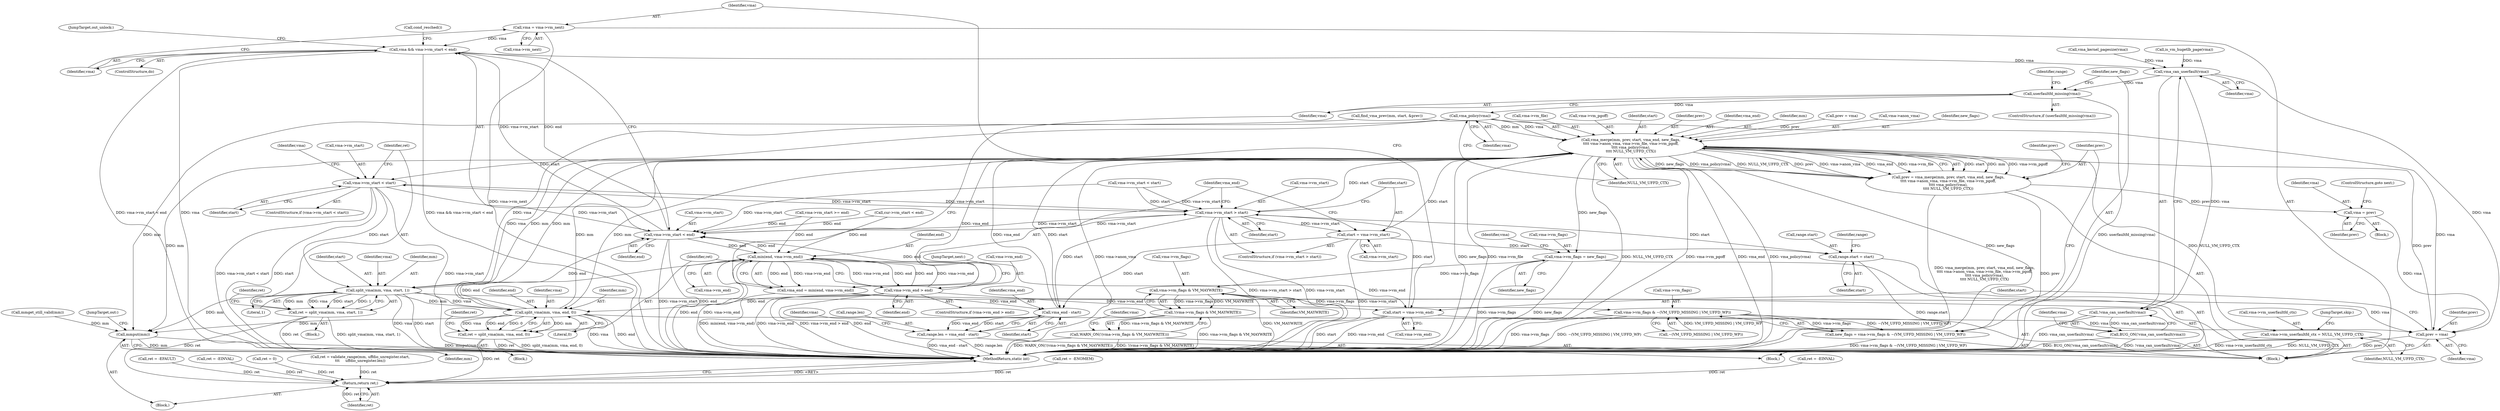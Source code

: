 digraph "0_linux_04f5866e41fb70690e28397487d8bd8eea7d712a_4@pointer" {
"1000449" [label="(Call,vma = vma->vm_next)"];
"1000454" [label="(Call,vma && vma->vm_start < end)"];
"1000298" [label="(Call,vma_can_userfault(vma))"];
"1000297" [label="(Call,!vma_can_userfault(vma))"];
"1000296" [label="(Call,BUG_ON(!vma_can_userfault(vma)))"];
"1000334" [label="(Call,userfaultfd_missing(vma))"];
"1000385" [label="(Call,vma_policy(vma))"];
"1000370" [label="(Call,vma_merge(mm, prev, start, vma_end, new_flags,\n\t\t\t\t vma->anon_vma, vma->vm_file, vma->vm_pgoff,\n\t\t\t\t vma_policy(vma),\n\t\t\t\t NULL_VM_UFFD_CTX))"];
"1000368" [label="(Call,prev = vma_merge(mm, prev, start, vma_end, new_flags,\n\t\t\t\t vma->anon_vma, vma->vm_file, vma->vm_pgoff,\n\t\t\t\t vma_policy(vma),\n\t\t\t\t NULL_VM_UFFD_CTX))"];
"1000391" [label="(Call,vma = prev)"];
"1000441" [label="(Call,prev = vma)"];
"1000396" [label="(Call,vma->vm_start < start)"];
"1000316" [label="(Call,vma->vm_start > start)"];
"1000321" [label="(Call,start = vma->vm_start)"];
"1000338" [label="(Call,range.start = start)"];
"1000347" [label="(Call,vma_end - start)"];
"1000343" [label="(Call,range.len = vma_end - start)"];
"1000456" [label="(Call,vma->vm_start < end)"];
"1000328" [label="(Call,min(end, vma->vm_end))"];
"1000326" [label="(Call,vma_end = min(end, vma->vm_end))"];
"1000413" [label="(Call,vma->vm_end > end)"];
"1000421" [label="(Call,split_vma(mm, vma, end, 0))"];
"1000419" [label="(Call,ret = split_vma(mm, vma, end, 0))"];
"1000470" [label="(Return,return ret;)"];
"1000467" [label="(Call,mmput(mm))"];
"1000444" [label="(Call,start = vma->vm_end)"];
"1000404" [label="(Call,split_vma(mm, vma, start, 1))"];
"1000402" [label="(Call,ret = split_vma(mm, vma, start, 1))"];
"1000430" [label="(Call,vma->vm_flags = new_flags)"];
"1000310" [label="(Call,vma->vm_flags & VM_MAYWRITE)"];
"1000309" [label="(Call,!(vma->vm_flags & VM_MAYWRITE))"];
"1000308" [label="(Call,WARN_ON(!(vma->vm_flags & VM_MAYWRITE)))"];
"1000360" [label="(Call,vma->vm_flags & ~(VM_UFFD_MISSING | VM_UFFD_WP))"];
"1000358" [label="(Call,new_flags = vma->vm_flags & ~(VM_UFFD_MISSING | VM_UFFD_WP))"];
"1000435" [label="(Call,vma->vm_userfaultfd_ctx = NULL_VM_UFFD_CTX)"];
"1000435" [label="(Call,vma->vm_userfaultfd_ctx = NULL_VM_UFFD_CTX)"];
"1000321" [label="(Call,start = vma->vm_start)"];
"1000170" [label="(Call,ret = -ENOMEM)"];
"1000200" [label="(Call,ret = -EINVAL)"];
"1000347" [label="(Call,vma_end - start)"];
"1000322" [label="(Identifier,start)"];
"1000314" [label="(Identifier,VM_MAYWRITE)"];
"1000442" [label="(Identifier,prev)"];
"1000133" [label="(Call,ret = -EFAULT)"];
"1000348" [label="(Identifier,vma_end)"];
"1000404" [label="(Call,split_vma(mm, vma, start, 1))"];
"1000344" [label="(Call,range.len)"];
"1000413" [label="(Call,vma->vm_end > end)"];
"1000212" [label="(Call,is_vm_hugetlb_page(vma))"];
"1000455" [label="(Identifier,vma)"];
"1000410" [label="(Identifier,ret)"];
"1000370" [label="(Call,vma_merge(mm, prev, start, vma_end, new_flags,\n\t\t\t\t vma->anon_vma, vma->vm_file, vma->vm_pgoff,\n\t\t\t\t vma_policy(vma),\n\t\t\t\t NULL_VM_UFFD_CTX))"];
"1000472" [label="(MethodReturn,static int)"];
"1000309" [label="(Call,!(vma->vm_flags & VM_MAYWRITE))"];
"1000422" [label="(Identifier,mm)"];
"1000317" [label="(Call,vma->vm_start)"];
"1000333" [label="(ControlStructure,if (userfaultfd_missing(vma)))"];
"1000371" [label="(Identifier,mm)"];
"1000424" [label="(Identifier,end)"];
"1000316" [label="(Call,vma->vm_start > start)"];
"1000311" [label="(Call,vma->vm_flags)"];
"1000343" [label="(Call,range.len = vma_end - start)"];
"1000445" [label="(Identifier,start)"];
"1000328" [label="(Call,min(end, vma->vm_end))"];
"1000394" [label="(ControlStructure,goto next;)"];
"1000323" [label="(Call,vma->vm_start)"];
"1000230" [label="(Call,ret = -EINVAL)"];
"1000450" [label="(Identifier,vma)"];
"1000310" [label="(Call,vma->vm_flags & VM_MAYWRITE)"];
"1000403" [label="(Identifier,ret)"];
"1000329" [label="(Identifier,end)"];
"1000393" [label="(Identifier,prev)"];
"1000446" [label="(Call,vma->vm_end)"];
"1000451" [label="(Call,vma->vm_next)"];
"1000205" [label="(Call,vma->vm_start >= end)"];
"1000407" [label="(Identifier,start)"];
"1000419" [label="(Call,ret = split_vma(mm, vma, end, 0))"];
"1000434" [label="(Identifier,new_flags)"];
"1000470" [label="(Return,return ret;)"];
"1000335" [label="(Identifier,vma)"];
"1000287" [label="(Call,prev = vma)"];
"1000429" [label="(JumpTarget,next:)"];
"1000440" [label="(JumpTarget,skip:)"];
"1000334" [label="(Call,userfaultfd_missing(vma))"];
"1000358" [label="(Call,new_flags = vma->vm_flags & ~(VM_UFFD_MISSING | VM_UFFD_WP))"];
"1000469" [label="(JumpTarget,out:)"];
"1000406" [label="(Identifier,vma)"];
"1000304" [label="(Identifier,vma)"];
"1000308" [label="(Call,WARN_ON(!(vma->vm_flags & VM_MAYWRITE)))"];
"1000430" [label="(Call,vma->vm_flags = new_flags)"];
"1000376" [label="(Call,vma->anon_vma)"];
"1000460" [label="(Identifier,end)"];
"1000191" [label="(Call,find_vma_prev(mm, start, &prev))"];
"1000389" [label="(Identifier,prev)"];
"1000392" [label="(Identifier,vma)"];
"1000441" [label="(Call,prev = vma)"];
"1000397" [label="(Call,vma->vm_start)"];
"1000345" [label="(Identifier,range)"];
"1000395" [label="(ControlStructure,if (vma->vm_start < start))"];
"1000414" [label="(Call,vma->vm_end)"];
"1000318" [label="(Identifier,vma)"];
"1000375" [label="(Identifier,new_flags)"];
"1000457" [label="(Call,vma->vm_start)"];
"1000444" [label="(Call,start = vma->vm_end)"];
"1000456" [label="(Call,vma->vm_start < end)"];
"1000385" [label="(Call,vma_policy(vma))"];
"1000418" [label="(Block,)"];
"1000364" [label="(Call,~(VM_UFFD_MISSING | VM_UFFD_WP))"];
"1000186" [label="(Call,mmget_still_valid(mm))"];
"1000315" [label="(ControlStructure,if (vma->vm_start > start))"];
"1000110" [label="(Block,)"];
"1000379" [label="(Call,vma->vm_file)"];
"1000400" [label="(Identifier,start)"];
"1000330" [label="(Call,vma->vm_end)"];
"1000326" [label="(Call,vma_end = min(end, vma->vm_end))"];
"1000454" [label="(Call,vma && vma->vm_start < end)"];
"1000368" [label="(Call,prev = vma_merge(mm, prev, start, vma_end, new_flags,\n\t\t\t\t vma->anon_vma, vma->vm_file, vma->vm_pgoff,\n\t\t\t\t vma_policy(vma),\n\t\t\t\t NULL_VM_UFFD_CTX))"];
"1000339" [label="(Call,range.start)"];
"1000391" [label="(Call,vma = prev)"];
"1000295" [label="(Call,cond_resched())"];
"1000412" [label="(ControlStructure,if (vma->vm_end > end))"];
"1000417" [label="(Identifier,end)"];
"1000423" [label="(Identifier,vma)"];
"1000360" [label="(Call,vma->vm_flags & ~(VM_UFFD_MISSING | VM_UFFD_WP))"];
"1000420" [label="(Identifier,ret)"];
"1000431" [label="(Call,vma->vm_flags)"];
"1000382" [label="(Call,vma->vm_pgoff)"];
"1000390" [label="(Block,)"];
"1000297" [label="(Call,!vma_can_userfault(vma))"];
"1000298" [label="(Call,vma_can_userfault(vma))"];
"1000290" [label="(Call,ret = 0)"];
"1000349" [label="(Identifier,start)"];
"1000401" [label="(Block,)"];
"1000299" [label="(Identifier,vma)"];
"1000373" [label="(Identifier,start)"];
"1000436" [label="(Call,vma->vm_userfaultfd_ctx)"];
"1000296" [label="(Call,BUG_ON(!vma_can_userfault(vma)))"];
"1000415" [label="(Identifier,vma)"];
"1000218" [label="(Call,vma_kernel_pagesize(vma))"];
"1000437" [label="(Identifier,vma)"];
"1000293" [label="(ControlStructure,do)"];
"1000327" [label="(Identifier,vma_end)"];
"1000387" [label="(Identifier,NULL_VM_UFFD_CTX)"];
"1000336" [label="(Block,)"];
"1000471" [label="(Identifier,ret)"];
"1000386" [label="(Identifier,vma)"];
"1000361" [label="(Call,vma->vm_flags)"];
"1000408" [label="(Literal,1)"];
"1000461" [label="(JumpTarget,out_unlock:)"];
"1000294" [label="(Block,)"];
"1000338" [label="(Call,range.start = start)"];
"1000425" [label="(Literal,0)"];
"1000427" [label="(Identifier,ret)"];
"1000342" [label="(Identifier,start)"];
"1000468" [label="(Identifier,mm)"];
"1000369" [label="(Identifier,prev)"];
"1000372" [label="(Identifier,prev)"];
"1000374" [label="(Identifier,vma_end)"];
"1000240" [label="(Call,cur->vm_start < end)"];
"1000396" [label="(Call,vma->vm_start < start)"];
"1000449" [label="(Call,vma = vma->vm_next)"];
"1000467" [label="(Call,mmput(mm))"];
"1000340" [label="(Identifier,range)"];
"1000402" [label="(Call,ret = split_vma(mm, vma, start, 1))"];
"1000282" [label="(Call,vma->vm_start < start)"];
"1000359" [label="(Identifier,new_flags)"];
"1000439" [label="(Identifier,NULL_VM_UFFD_CTX)"];
"1000353" [label="(Identifier,vma)"];
"1000421" [label="(Call,split_vma(mm, vma, end, 0))"];
"1000405" [label="(Identifier,mm)"];
"1000320" [label="(Identifier,start)"];
"1000443" [label="(Identifier,vma)"];
"1000145" [label="(Call,ret = validate_range(mm, uffdio_unregister.start,\n\t\t\t     uffdio_unregister.len))"];
"1000449" -> "1000294"  [label="AST: "];
"1000449" -> "1000451"  [label="CFG: "];
"1000450" -> "1000449"  [label="AST: "];
"1000451" -> "1000449"  [label="AST: "];
"1000455" -> "1000449"  [label="CFG: "];
"1000449" -> "1000472"  [label="DDG: vma->vm_next"];
"1000449" -> "1000454"  [label="DDG: vma"];
"1000454" -> "1000293"  [label="AST: "];
"1000454" -> "1000455"  [label="CFG: "];
"1000454" -> "1000456"  [label="CFG: "];
"1000455" -> "1000454"  [label="AST: "];
"1000456" -> "1000454"  [label="AST: "];
"1000295" -> "1000454"  [label="CFG: "];
"1000461" -> "1000454"  [label="CFG: "];
"1000454" -> "1000472"  [label="DDG: vma"];
"1000454" -> "1000472"  [label="DDG: vma && vma->vm_start < end"];
"1000454" -> "1000472"  [label="DDG: vma->vm_start < end"];
"1000454" -> "1000298"  [label="DDG: vma"];
"1000456" -> "1000454"  [label="DDG: vma->vm_start"];
"1000456" -> "1000454"  [label="DDG: end"];
"1000298" -> "1000297"  [label="AST: "];
"1000298" -> "1000299"  [label="CFG: "];
"1000299" -> "1000298"  [label="AST: "];
"1000297" -> "1000298"  [label="CFG: "];
"1000298" -> "1000297"  [label="DDG: vma"];
"1000218" -> "1000298"  [label="DDG: vma"];
"1000212" -> "1000298"  [label="DDG: vma"];
"1000298" -> "1000334"  [label="DDG: vma"];
"1000298" -> "1000441"  [label="DDG: vma"];
"1000297" -> "1000296"  [label="AST: "];
"1000296" -> "1000297"  [label="CFG: "];
"1000297" -> "1000472"  [label="DDG: vma_can_userfault(vma)"];
"1000297" -> "1000296"  [label="DDG: vma_can_userfault(vma)"];
"1000296" -> "1000294"  [label="AST: "];
"1000304" -> "1000296"  [label="CFG: "];
"1000296" -> "1000472"  [label="DDG: BUG_ON(!vma_can_userfault(vma))"];
"1000296" -> "1000472"  [label="DDG: !vma_can_userfault(vma)"];
"1000334" -> "1000333"  [label="AST: "];
"1000334" -> "1000335"  [label="CFG: "];
"1000335" -> "1000334"  [label="AST: "];
"1000340" -> "1000334"  [label="CFG: "];
"1000359" -> "1000334"  [label="CFG: "];
"1000334" -> "1000472"  [label="DDG: userfaultfd_missing(vma)"];
"1000334" -> "1000385"  [label="DDG: vma"];
"1000385" -> "1000370"  [label="AST: "];
"1000385" -> "1000386"  [label="CFG: "];
"1000386" -> "1000385"  [label="AST: "];
"1000387" -> "1000385"  [label="CFG: "];
"1000385" -> "1000370"  [label="DDG: vma"];
"1000385" -> "1000404"  [label="DDG: vma"];
"1000385" -> "1000421"  [label="DDG: vma"];
"1000385" -> "1000441"  [label="DDG: vma"];
"1000370" -> "1000368"  [label="AST: "];
"1000370" -> "1000387"  [label="CFG: "];
"1000371" -> "1000370"  [label="AST: "];
"1000372" -> "1000370"  [label="AST: "];
"1000373" -> "1000370"  [label="AST: "];
"1000374" -> "1000370"  [label="AST: "];
"1000375" -> "1000370"  [label="AST: "];
"1000376" -> "1000370"  [label="AST: "];
"1000379" -> "1000370"  [label="AST: "];
"1000382" -> "1000370"  [label="AST: "];
"1000387" -> "1000370"  [label="AST: "];
"1000368" -> "1000370"  [label="CFG: "];
"1000370" -> "1000472"  [label="DDG: vma->anon_vma"];
"1000370" -> "1000472"  [label="DDG: new_flags"];
"1000370" -> "1000472"  [label="DDG: vma->vm_file"];
"1000370" -> "1000472"  [label="DDG: NULL_VM_UFFD_CTX"];
"1000370" -> "1000472"  [label="DDG: vma->vm_pgoff"];
"1000370" -> "1000472"  [label="DDG: vma_end"];
"1000370" -> "1000472"  [label="DDG: vma_policy(vma)"];
"1000370" -> "1000368"  [label="DDG: start"];
"1000370" -> "1000368"  [label="DDG: mm"];
"1000370" -> "1000368"  [label="DDG: vma->vm_pgoff"];
"1000370" -> "1000368"  [label="DDG: new_flags"];
"1000370" -> "1000368"  [label="DDG: vma_policy(vma)"];
"1000370" -> "1000368"  [label="DDG: NULL_VM_UFFD_CTX"];
"1000370" -> "1000368"  [label="DDG: prev"];
"1000370" -> "1000368"  [label="DDG: vma->anon_vma"];
"1000370" -> "1000368"  [label="DDG: vma_end"];
"1000370" -> "1000368"  [label="DDG: vma->vm_file"];
"1000404" -> "1000370"  [label="DDG: mm"];
"1000421" -> "1000370"  [label="DDG: mm"];
"1000191" -> "1000370"  [label="DDG: mm"];
"1000441" -> "1000370"  [label="DDG: prev"];
"1000287" -> "1000370"  [label="DDG: prev"];
"1000347" -> "1000370"  [label="DDG: start"];
"1000347" -> "1000370"  [label="DDG: vma_end"];
"1000321" -> "1000370"  [label="DDG: start"];
"1000316" -> "1000370"  [label="DDG: start"];
"1000326" -> "1000370"  [label="DDG: vma_end"];
"1000358" -> "1000370"  [label="DDG: new_flags"];
"1000370" -> "1000396"  [label="DDG: start"];
"1000370" -> "1000404"  [label="DDG: mm"];
"1000370" -> "1000421"  [label="DDG: mm"];
"1000370" -> "1000430"  [label="DDG: new_flags"];
"1000370" -> "1000435"  [label="DDG: NULL_VM_UFFD_CTX"];
"1000370" -> "1000467"  [label="DDG: mm"];
"1000368" -> "1000294"  [label="AST: "];
"1000369" -> "1000368"  [label="AST: "];
"1000389" -> "1000368"  [label="CFG: "];
"1000368" -> "1000472"  [label="DDG: prev"];
"1000368" -> "1000472"  [label="DDG: vma_merge(mm, prev, start, vma_end, new_flags,\n\t\t\t\t vma->anon_vma, vma->vm_file, vma->vm_pgoff,\n\t\t\t\t vma_policy(vma),\n\t\t\t\t NULL_VM_UFFD_CTX)"];
"1000368" -> "1000391"  [label="DDG: prev"];
"1000391" -> "1000390"  [label="AST: "];
"1000391" -> "1000393"  [label="CFG: "];
"1000392" -> "1000391"  [label="AST: "];
"1000393" -> "1000391"  [label="AST: "];
"1000394" -> "1000391"  [label="CFG: "];
"1000391" -> "1000441"  [label="DDG: vma"];
"1000441" -> "1000294"  [label="AST: "];
"1000441" -> "1000443"  [label="CFG: "];
"1000442" -> "1000441"  [label="AST: "];
"1000443" -> "1000441"  [label="AST: "];
"1000445" -> "1000441"  [label="CFG: "];
"1000441" -> "1000472"  [label="DDG: prev"];
"1000421" -> "1000441"  [label="DDG: vma"];
"1000404" -> "1000441"  [label="DDG: vma"];
"1000396" -> "1000395"  [label="AST: "];
"1000396" -> "1000400"  [label="CFG: "];
"1000397" -> "1000396"  [label="AST: "];
"1000400" -> "1000396"  [label="AST: "];
"1000403" -> "1000396"  [label="CFG: "];
"1000415" -> "1000396"  [label="CFG: "];
"1000396" -> "1000472"  [label="DDG: vma->vm_start < start"];
"1000396" -> "1000472"  [label="DDG: vma->vm_start"];
"1000396" -> "1000472"  [label="DDG: start"];
"1000396" -> "1000316"  [label="DDG: vma->vm_start"];
"1000316" -> "1000396"  [label="DDG: vma->vm_start"];
"1000396" -> "1000404"  [label="DDG: start"];
"1000396" -> "1000456"  [label="DDG: vma->vm_start"];
"1000316" -> "1000315"  [label="AST: "];
"1000316" -> "1000320"  [label="CFG: "];
"1000317" -> "1000316"  [label="AST: "];
"1000320" -> "1000316"  [label="AST: "];
"1000322" -> "1000316"  [label="CFG: "];
"1000327" -> "1000316"  [label="CFG: "];
"1000316" -> "1000472"  [label="DDG: vma->vm_start > start"];
"1000316" -> "1000472"  [label="DDG: vma->vm_start"];
"1000456" -> "1000316"  [label="DDG: vma->vm_start"];
"1000282" -> "1000316"  [label="DDG: vma->vm_start"];
"1000282" -> "1000316"  [label="DDG: start"];
"1000444" -> "1000316"  [label="DDG: start"];
"1000316" -> "1000321"  [label="DDG: vma->vm_start"];
"1000316" -> "1000338"  [label="DDG: start"];
"1000316" -> "1000347"  [label="DDG: start"];
"1000316" -> "1000456"  [label="DDG: vma->vm_start"];
"1000321" -> "1000315"  [label="AST: "];
"1000321" -> "1000323"  [label="CFG: "];
"1000322" -> "1000321"  [label="AST: "];
"1000323" -> "1000321"  [label="AST: "];
"1000327" -> "1000321"  [label="CFG: "];
"1000321" -> "1000472"  [label="DDG: vma->vm_start"];
"1000321" -> "1000338"  [label="DDG: start"];
"1000321" -> "1000347"  [label="DDG: start"];
"1000338" -> "1000336"  [label="AST: "];
"1000338" -> "1000342"  [label="CFG: "];
"1000339" -> "1000338"  [label="AST: "];
"1000342" -> "1000338"  [label="AST: "];
"1000345" -> "1000338"  [label="CFG: "];
"1000338" -> "1000472"  [label="DDG: range.start"];
"1000347" -> "1000343"  [label="AST: "];
"1000347" -> "1000349"  [label="CFG: "];
"1000348" -> "1000347"  [label="AST: "];
"1000349" -> "1000347"  [label="AST: "];
"1000343" -> "1000347"  [label="CFG: "];
"1000347" -> "1000343"  [label="DDG: vma_end"];
"1000347" -> "1000343"  [label="DDG: start"];
"1000326" -> "1000347"  [label="DDG: vma_end"];
"1000343" -> "1000336"  [label="AST: "];
"1000344" -> "1000343"  [label="AST: "];
"1000353" -> "1000343"  [label="CFG: "];
"1000343" -> "1000472"  [label="DDG: range.len"];
"1000343" -> "1000472"  [label="DDG: vma_end - start"];
"1000456" -> "1000460"  [label="CFG: "];
"1000457" -> "1000456"  [label="AST: "];
"1000460" -> "1000456"  [label="AST: "];
"1000456" -> "1000472"  [label="DDG: end"];
"1000456" -> "1000472"  [label="DDG: vma->vm_start"];
"1000456" -> "1000328"  [label="DDG: end"];
"1000282" -> "1000456"  [label="DDG: vma->vm_start"];
"1000205" -> "1000456"  [label="DDG: end"];
"1000413" -> "1000456"  [label="DDG: end"];
"1000240" -> "1000456"  [label="DDG: end"];
"1000421" -> "1000456"  [label="DDG: end"];
"1000328" -> "1000456"  [label="DDG: end"];
"1000328" -> "1000326"  [label="AST: "];
"1000328" -> "1000330"  [label="CFG: "];
"1000329" -> "1000328"  [label="AST: "];
"1000330" -> "1000328"  [label="AST: "];
"1000326" -> "1000328"  [label="CFG: "];
"1000328" -> "1000472"  [label="DDG: end"];
"1000328" -> "1000472"  [label="DDG: vma->vm_end"];
"1000328" -> "1000326"  [label="DDG: end"];
"1000328" -> "1000326"  [label="DDG: vma->vm_end"];
"1000205" -> "1000328"  [label="DDG: end"];
"1000413" -> "1000328"  [label="DDG: end"];
"1000413" -> "1000328"  [label="DDG: vma->vm_end"];
"1000240" -> "1000328"  [label="DDG: end"];
"1000421" -> "1000328"  [label="DDG: end"];
"1000328" -> "1000413"  [label="DDG: vma->vm_end"];
"1000328" -> "1000413"  [label="DDG: end"];
"1000328" -> "1000444"  [label="DDG: vma->vm_end"];
"1000326" -> "1000294"  [label="AST: "];
"1000327" -> "1000326"  [label="AST: "];
"1000335" -> "1000326"  [label="CFG: "];
"1000326" -> "1000472"  [label="DDG: min(end, vma->vm_end)"];
"1000413" -> "1000412"  [label="AST: "];
"1000413" -> "1000417"  [label="CFG: "];
"1000414" -> "1000413"  [label="AST: "];
"1000417" -> "1000413"  [label="AST: "];
"1000420" -> "1000413"  [label="CFG: "];
"1000429" -> "1000413"  [label="CFG: "];
"1000413" -> "1000472"  [label="DDG: vma->vm_end"];
"1000413" -> "1000472"  [label="DDG: vma->vm_end > end"];
"1000413" -> "1000472"  [label="DDG: end"];
"1000413" -> "1000421"  [label="DDG: end"];
"1000413" -> "1000444"  [label="DDG: vma->vm_end"];
"1000421" -> "1000419"  [label="AST: "];
"1000421" -> "1000425"  [label="CFG: "];
"1000422" -> "1000421"  [label="AST: "];
"1000423" -> "1000421"  [label="AST: "];
"1000424" -> "1000421"  [label="AST: "];
"1000425" -> "1000421"  [label="AST: "];
"1000419" -> "1000421"  [label="CFG: "];
"1000421" -> "1000472"  [label="DDG: vma"];
"1000421" -> "1000472"  [label="DDG: end"];
"1000421" -> "1000419"  [label="DDG: mm"];
"1000421" -> "1000419"  [label="DDG: vma"];
"1000421" -> "1000419"  [label="DDG: end"];
"1000421" -> "1000419"  [label="DDG: 0"];
"1000404" -> "1000421"  [label="DDG: mm"];
"1000404" -> "1000421"  [label="DDG: vma"];
"1000421" -> "1000467"  [label="DDG: mm"];
"1000419" -> "1000418"  [label="AST: "];
"1000420" -> "1000419"  [label="AST: "];
"1000427" -> "1000419"  [label="CFG: "];
"1000419" -> "1000472"  [label="DDG: ret"];
"1000419" -> "1000472"  [label="DDG: split_vma(mm, vma, end, 0)"];
"1000419" -> "1000470"  [label="DDG: ret"];
"1000470" -> "1000110"  [label="AST: "];
"1000470" -> "1000471"  [label="CFG: "];
"1000471" -> "1000470"  [label="AST: "];
"1000472" -> "1000470"  [label="CFG: "];
"1000470" -> "1000472"  [label="DDG: <RET>"];
"1000471" -> "1000470"  [label="DDG: ret"];
"1000290" -> "1000470"  [label="DDG: ret"];
"1000200" -> "1000470"  [label="DDG: ret"];
"1000402" -> "1000470"  [label="DDG: ret"];
"1000230" -> "1000470"  [label="DDG: ret"];
"1000170" -> "1000470"  [label="DDG: ret"];
"1000145" -> "1000470"  [label="DDG: ret"];
"1000133" -> "1000470"  [label="DDG: ret"];
"1000467" -> "1000110"  [label="AST: "];
"1000467" -> "1000468"  [label="CFG: "];
"1000468" -> "1000467"  [label="AST: "];
"1000469" -> "1000467"  [label="CFG: "];
"1000467" -> "1000472"  [label="DDG: mm"];
"1000467" -> "1000472"  [label="DDG: mmput(mm)"];
"1000186" -> "1000467"  [label="DDG: mm"];
"1000404" -> "1000467"  [label="DDG: mm"];
"1000191" -> "1000467"  [label="DDG: mm"];
"1000444" -> "1000294"  [label="AST: "];
"1000444" -> "1000446"  [label="CFG: "];
"1000445" -> "1000444"  [label="AST: "];
"1000446" -> "1000444"  [label="AST: "];
"1000450" -> "1000444"  [label="CFG: "];
"1000444" -> "1000472"  [label="DDG: vma->vm_end"];
"1000444" -> "1000472"  [label="DDG: start"];
"1000404" -> "1000402"  [label="AST: "];
"1000404" -> "1000408"  [label="CFG: "];
"1000405" -> "1000404"  [label="AST: "];
"1000406" -> "1000404"  [label="AST: "];
"1000407" -> "1000404"  [label="AST: "];
"1000408" -> "1000404"  [label="AST: "];
"1000402" -> "1000404"  [label="CFG: "];
"1000404" -> "1000472"  [label="DDG: start"];
"1000404" -> "1000472"  [label="DDG: vma"];
"1000404" -> "1000402"  [label="DDG: mm"];
"1000404" -> "1000402"  [label="DDG: vma"];
"1000404" -> "1000402"  [label="DDG: start"];
"1000404" -> "1000402"  [label="DDG: 1"];
"1000402" -> "1000401"  [label="AST: "];
"1000403" -> "1000402"  [label="AST: "];
"1000410" -> "1000402"  [label="CFG: "];
"1000402" -> "1000472"  [label="DDG: split_vma(mm, vma, start, 1)"];
"1000402" -> "1000472"  [label="DDG: ret"];
"1000430" -> "1000294"  [label="AST: "];
"1000430" -> "1000434"  [label="CFG: "];
"1000431" -> "1000430"  [label="AST: "];
"1000434" -> "1000430"  [label="AST: "];
"1000437" -> "1000430"  [label="CFG: "];
"1000430" -> "1000472"  [label="DDG: new_flags"];
"1000430" -> "1000472"  [label="DDG: vma->vm_flags"];
"1000430" -> "1000310"  [label="DDG: vma->vm_flags"];
"1000310" -> "1000309"  [label="AST: "];
"1000310" -> "1000314"  [label="CFG: "];
"1000311" -> "1000310"  [label="AST: "];
"1000314" -> "1000310"  [label="AST: "];
"1000309" -> "1000310"  [label="CFG: "];
"1000310" -> "1000472"  [label="DDG: VM_MAYWRITE"];
"1000310" -> "1000309"  [label="DDG: vma->vm_flags"];
"1000310" -> "1000309"  [label="DDG: VM_MAYWRITE"];
"1000310" -> "1000360"  [label="DDG: vma->vm_flags"];
"1000309" -> "1000308"  [label="AST: "];
"1000308" -> "1000309"  [label="CFG: "];
"1000309" -> "1000472"  [label="DDG: vma->vm_flags & VM_MAYWRITE"];
"1000309" -> "1000308"  [label="DDG: vma->vm_flags & VM_MAYWRITE"];
"1000308" -> "1000294"  [label="AST: "];
"1000318" -> "1000308"  [label="CFG: "];
"1000308" -> "1000472"  [label="DDG: !(vma->vm_flags & VM_MAYWRITE)"];
"1000308" -> "1000472"  [label="DDG: WARN_ON(!(vma->vm_flags & VM_MAYWRITE))"];
"1000360" -> "1000358"  [label="AST: "];
"1000360" -> "1000364"  [label="CFG: "];
"1000361" -> "1000360"  [label="AST: "];
"1000364" -> "1000360"  [label="AST: "];
"1000358" -> "1000360"  [label="CFG: "];
"1000360" -> "1000472"  [label="DDG: vma->vm_flags"];
"1000360" -> "1000472"  [label="DDG: ~(VM_UFFD_MISSING | VM_UFFD_WP)"];
"1000360" -> "1000358"  [label="DDG: vma->vm_flags"];
"1000360" -> "1000358"  [label="DDG: ~(VM_UFFD_MISSING | VM_UFFD_WP)"];
"1000364" -> "1000360"  [label="DDG: VM_UFFD_MISSING | VM_UFFD_WP"];
"1000358" -> "1000294"  [label="AST: "];
"1000359" -> "1000358"  [label="AST: "];
"1000369" -> "1000358"  [label="CFG: "];
"1000358" -> "1000472"  [label="DDG: vma->vm_flags & ~(VM_UFFD_MISSING | VM_UFFD_WP)"];
"1000435" -> "1000294"  [label="AST: "];
"1000435" -> "1000439"  [label="CFG: "];
"1000436" -> "1000435"  [label="AST: "];
"1000439" -> "1000435"  [label="AST: "];
"1000440" -> "1000435"  [label="CFG: "];
"1000435" -> "1000472"  [label="DDG: vma->vm_userfaultfd_ctx"];
"1000435" -> "1000472"  [label="DDG: NULL_VM_UFFD_CTX"];
}
